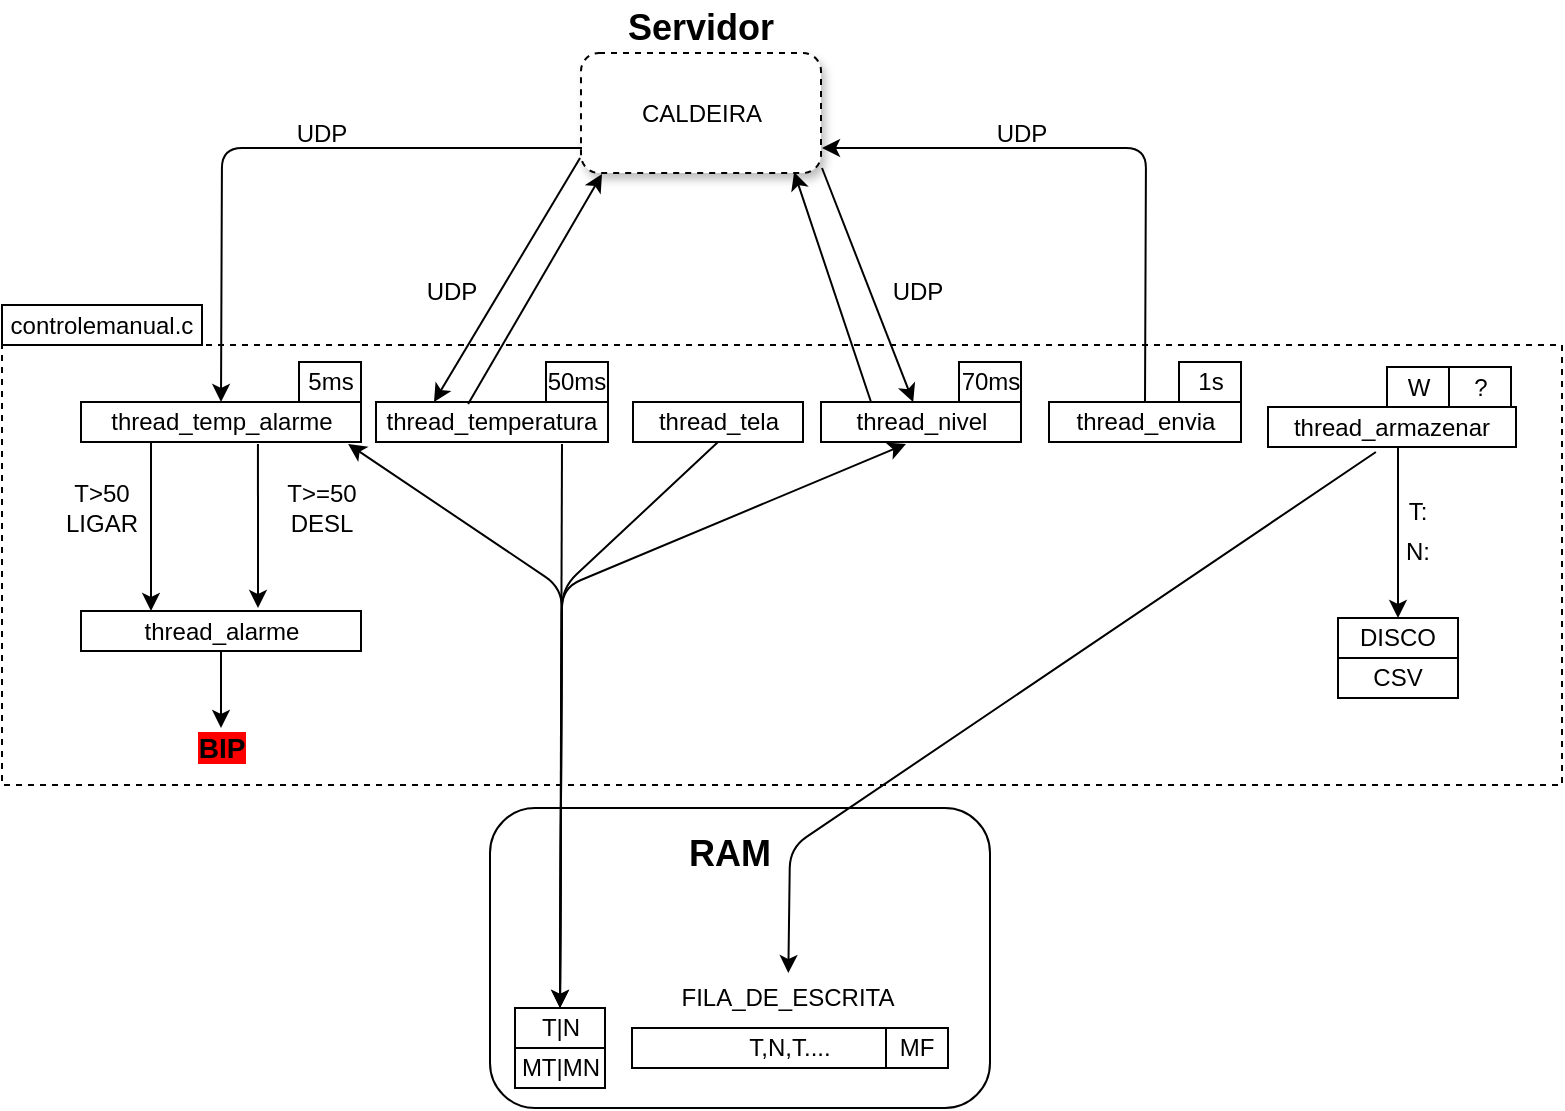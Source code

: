 <mxfile version="10.8.0" type="device"><diagram id="hSgA_fHzvFgvI7wsboai" name="Page-1"><mxGraphModel dx="1080" dy="459" grid="1" gridSize="10" guides="1" tooltips="1" connect="1" arrows="1" fold="1" page="1" pageScale="1" pageWidth="850" pageHeight="1100" math="0" shadow="0"><root><mxCell id="0"/><mxCell id="1" parent="0"/><mxCell id="-gPA7LrC901K9DtJDgpr-1" value="CALDEIRA" style="rounded=1;whiteSpace=wrap;html=1;shadow=1;dashed=1;" parent="1" vertex="1"><mxGeometry x="329.5" y="322.5" width="120" height="60" as="geometry"/></mxCell><mxCell id="-gPA7LrC901K9DtJDgpr-3" value="thread_temp_alarme&lt;br&gt;" style="rounded=0;whiteSpace=wrap;html=1;" parent="1" vertex="1"><mxGeometry x="79.5" y="497" width="140" height="20" as="geometry"/></mxCell><mxCell id="-gPA7LrC901K9DtJDgpr-6" value="thread_nivel&lt;br&gt;" style="rounded=0;whiteSpace=wrap;html=1;" parent="1" vertex="1"><mxGeometry x="449.5" y="497" width="100" height="20" as="geometry"/></mxCell><mxCell id="-gPA7LrC901K9DtJDgpr-8" value="thread_alarme&lt;br&gt;" style="rounded=0;whiteSpace=wrap;html=1;" parent="1" vertex="1"><mxGeometry x="79.5" y="601.5" width="140" height="20" as="geometry"/></mxCell><mxCell id="-gPA7LrC901K9DtJDgpr-11" value="" style="endArrow=classic;html=1;entryX=0.5;entryY=0;entryDx=0;entryDy=0;" parent="1" target="-gPA7LrC901K9DtJDgpr-3" edge="1"><mxGeometry width="50" height="50" relative="1" as="geometry"><mxPoint x="330" y="370" as="sourcePoint"/><mxPoint x="229.5" y="362.5" as="targetPoint"/><Array as="points"><mxPoint x="230" y="370"/><mxPoint x="150" y="370"/></Array></mxGeometry></mxCell><mxCell id="-gPA7LrC901K9DtJDgpr-13" value="" style="endArrow=classic;html=1;" parent="1" target="-gPA7LrC901K9DtJDgpr-6" edge="1"><mxGeometry width="50" height="50" relative="1" as="geometry"><mxPoint x="450" y="380" as="sourcePoint"/><mxPoint x="519.5" y="372.5" as="targetPoint"/></mxGeometry></mxCell><mxCell id="-gPA7LrC901K9DtJDgpr-16" value="" style="rounded=1;whiteSpace=wrap;html=1;fillColor=none;" parent="1" vertex="1"><mxGeometry x="284" y="700" width="250" height="150" as="geometry"/></mxCell><mxCell id="-gPA7LrC901K9DtJDgpr-18" value="T|N&lt;br&gt;" style="rounded=0;whiteSpace=wrap;html=1;" parent="1" vertex="1"><mxGeometry x="296.5" y="800" width="45" height="20" as="geometry"/></mxCell><mxCell id="-gPA7LrC901K9DtJDgpr-21" value="MT|MN" style="rounded=0;whiteSpace=wrap;html=1;" parent="1" vertex="1"><mxGeometry x="296.5" y="820" width="45" height="20" as="geometry"/></mxCell><mxCell id="-gPA7LrC901K9DtJDgpr-24" value="&lt;div style=&quot;text-align: center&quot;&gt;&lt;span&gt;T,N,T....&lt;/span&gt;&lt;/div&gt;&lt;div style=&quot;text-align: left&quot;&gt;&lt;/div&gt;" style="rounded=0;whiteSpace=wrap;html=1;" parent="1" vertex="1"><mxGeometry x="355" y="810" width="158" height="20" as="geometry"/></mxCell><mxCell id="-gPA7LrC901K9DtJDgpr-26" value="FILA_DE_ESCRITA" style="text;html=1;strokeColor=none;fillColor=#FFFFFF;align=center;verticalAlign=middle;whiteSpace=wrap;rounded=0;direction=south;" parent="1" vertex="1"><mxGeometry x="373" y="782.5" width="120" height="25" as="geometry"/></mxCell><mxCell id="-gPA7LrC901K9DtJDgpr-27" value="&lt;b&gt;&lt;font style=&quot;font-size: 18px&quot;&gt;RAM&lt;/font&gt;&lt;/b&gt;" style="text;html=1;strokeColor=none;fillColor=#FFFFFF;align=center;verticalAlign=middle;whiteSpace=wrap;rounded=0;" parent="1" vertex="1"><mxGeometry x="384" y="715" width="40" height="15" as="geometry"/></mxCell><mxCell id="-gPA7LrC901K9DtJDgpr-39" value="" style="endArrow=classic;html=1;" parent="1" target="-gPA7LrC901K9DtJDgpr-41" edge="1"><mxGeometry width="50" height="50" relative="1" as="geometry"><mxPoint x="738" y="520" as="sourcePoint"/><mxPoint x="735" y="639.5" as="targetPoint"/></mxGeometry></mxCell><mxCell id="-gPA7LrC901K9DtJDgpr-41" value="DISCO&lt;br&gt;" style="rounded=0;whiteSpace=wrap;html=1;fillColor=#FFFFFF;" parent="1" vertex="1"><mxGeometry x="708" y="605" width="60" height="20" as="geometry"/></mxCell><mxCell id="-gPA7LrC901K9DtJDgpr-42" value="CSV&lt;br&gt;" style="rounded=0;whiteSpace=wrap;html=1;fillColor=#FFFFFF;" parent="1" vertex="1"><mxGeometry x="708" y="625" width="60" height="20" as="geometry"/></mxCell><mxCell id="-gPA7LrC901K9DtJDgpr-47" value="T:" style="text;html=1;strokeColor=none;fillColor=none;align=center;verticalAlign=middle;whiteSpace=wrap;rounded=0;" parent="1" vertex="1"><mxGeometry x="738" y="541.5" width="20" height="20" as="geometry"/></mxCell><mxCell id="-gPA7LrC901K9DtJDgpr-48" value="N:" style="text;html=1;strokeColor=none;fillColor=none;align=center;verticalAlign=middle;whiteSpace=wrap;rounded=0;" parent="1" vertex="1"><mxGeometry x="738" y="561.5" width="20" height="20" as="geometry"/></mxCell><mxCell id="-gPA7LrC901K9DtJDgpr-50" value="UDP" style="text;html=1;strokeColor=none;fillColor=none;align=center;verticalAlign=middle;whiteSpace=wrap;rounded=0;" parent="1" vertex="1"><mxGeometry x="180" y="352.5" width="40" height="20" as="geometry"/></mxCell><mxCell id="-gPA7LrC901K9DtJDgpr-51" value="UDP" style="text;html=1;strokeColor=none;fillColor=none;align=center;verticalAlign=middle;whiteSpace=wrap;rounded=0;" parent="1" vertex="1"><mxGeometry x="244.5" y="432" width="40" height="20" as="geometry"/></mxCell><mxCell id="-gPA7LrC901K9DtJDgpr-57" value="UDP" style="text;html=1;strokeColor=none;fillColor=none;align=center;verticalAlign=middle;whiteSpace=wrap;rounded=0;" parent="1" vertex="1"><mxGeometry x="478" y="432" width="40" height="20" as="geometry"/></mxCell><mxCell id="-gPA7LrC901K9DtJDgpr-60" value="&lt;font style=&quot;font-size: 14px&quot;&gt;&lt;b style=&quot;background-color: rgb(255 , 0 , 0)&quot;&gt;BIP&lt;/b&gt;&lt;/font&gt;" style="text;html=1;strokeColor=none;fillColor=none;align=center;verticalAlign=middle;whiteSpace=wrap;rounded=0;" parent="1" vertex="1"><mxGeometry x="129.5" y="660" width="40" height="20" as="geometry"/></mxCell><mxCell id="-gPA7LrC901K9DtJDgpr-62" value="50ms" style="rounded=0;whiteSpace=wrap;html=1;fillColor=#FFFFFF;" parent="1" vertex="1"><mxGeometry x="312" y="477" width="31" height="20" as="geometry"/></mxCell><mxCell id="-gPA7LrC901K9DtJDgpr-63" value="70ms" style="rounded=0;whiteSpace=wrap;html=1;fillColor=#FFFFFF;" parent="1" vertex="1"><mxGeometry x="518.5" y="477" width="31" height="20" as="geometry"/></mxCell><mxCell id="-gPA7LrC901K9DtJDgpr-64" value="5ms" style="rounded=0;whiteSpace=wrap;html=1;fillColor=#FFFFFF;" parent="1" vertex="1"><mxGeometry x="188.5" y="477" width="31" height="20" as="geometry"/></mxCell><mxCell id="-gPA7LrC901K9DtJDgpr-68" value="W" style="rounded=0;whiteSpace=wrap;html=1;fillColor=#FFFFFF;" parent="1" vertex="1"><mxGeometry x="732.5" y="479.5" width="31" height="20" as="geometry"/></mxCell><mxCell id="-gPA7LrC901K9DtJDgpr-69" value="?" style="rounded=0;whiteSpace=wrap;html=1;fillColor=#FFFFFF;" parent="1" vertex="1"><mxGeometry x="763.5" y="479.5" width="31" height="20" as="geometry"/></mxCell><mxCell id="-gPA7LrC901K9DtJDgpr-71" value="MF" style="rounded=0;whiteSpace=wrap;html=1;fillColor=#FFFFFF;" parent="1" vertex="1"><mxGeometry x="482" y="810" width="31" height="20" as="geometry"/></mxCell><mxCell id="-gPA7LrC901K9DtJDgpr-73" value="T&amp;gt;50&lt;br&gt;LIGAR&lt;br&gt;" style="text;html=1;strokeColor=none;fillColor=none;align=center;verticalAlign=middle;whiteSpace=wrap;rounded=0;" parent="1" vertex="1"><mxGeometry x="70" y="537" width="40" height="25" as="geometry"/></mxCell><mxCell id="-gPA7LrC901K9DtJDgpr-74" value="T&amp;gt;=50&lt;br&gt;DESL&lt;br&gt;" style="text;html=1;strokeColor=none;fillColor=none;align=center;verticalAlign=middle;whiteSpace=wrap;rounded=0;" parent="1" vertex="1"><mxGeometry x="180" y="537" width="40" height="25" as="geometry"/></mxCell><mxCell id="-gPA7LrC901K9DtJDgpr-75" value="1s" style="rounded=0;whiteSpace=wrap;html=1;fillColor=#FFFFFF;" parent="1" vertex="1"><mxGeometry x="628.5" y="477" width="31" height="20" as="geometry"/></mxCell><mxCell id="aNRg5QA5qR7dUXn9E-uv-6" value="thread_temperatura&lt;br&gt;" style="rounded=0;whiteSpace=wrap;html=1;" vertex="1" parent="1"><mxGeometry x="227" y="497" width="116" height="20" as="geometry"/></mxCell><mxCell id="aNRg5QA5qR7dUXn9E-uv-9" value="thread_envia&lt;br&gt;" style="rounded=0;whiteSpace=wrap;html=1;" vertex="1" parent="1"><mxGeometry x="563.5" y="497" width="96" height="20" as="geometry"/></mxCell><mxCell id="aNRg5QA5qR7dUXn9E-uv-10" value="thread_tela&lt;br&gt;" style="rounded=0;whiteSpace=wrap;html=1;" vertex="1" parent="1"><mxGeometry x="355.5" y="497" width="85" height="20" as="geometry"/></mxCell><mxCell id="aNRg5QA5qR7dUXn9E-uv-13" value="thread_armazenar&lt;br&gt;" style="rounded=0;whiteSpace=wrap;html=1;" vertex="1" parent="1"><mxGeometry x="673" y="499.5" width="124" height="20" as="geometry"/></mxCell><mxCell id="aNRg5QA5qR7dUXn9E-uv-17" value="&lt;b&gt;&lt;font style=&quot;font-size: 18px&quot;&gt;Servidor&lt;/font&gt;&lt;/b&gt;" style="text;html=1;strokeColor=none;fillColor=none;align=center;verticalAlign=middle;whiteSpace=wrap;rounded=0;shadow=1;dashed=1;" vertex="1" parent="1"><mxGeometry x="334" y="300" width="111" height="20" as="geometry"/></mxCell><mxCell id="aNRg5QA5qR7dUXn9E-uv-21" value="" style="endArrow=classic;html=1;exitX=0.397;exitY=0.05;exitDx=0;exitDy=0;exitPerimeter=0;" edge="1" parent="1" source="aNRg5QA5qR7dUXn9E-uv-6"><mxGeometry width="50" height="50" relative="1" as="geometry"><mxPoint x="-12" y="980" as="sourcePoint"/><mxPoint x="340" y="383" as="targetPoint"/><Array as="points"/></mxGeometry></mxCell><mxCell id="aNRg5QA5qR7dUXn9E-uv-22" value="" style="endArrow=classic;html=1;entryX=0.25;entryY=0;entryDx=0;entryDy=0;exitX=-0.004;exitY=0.875;exitDx=0;exitDy=0;exitPerimeter=0;" edge="1" parent="1" source="-gPA7LrC901K9DtJDgpr-1" target="aNRg5QA5qR7dUXn9E-uv-6"><mxGeometry width="50" height="50" relative="1" as="geometry"><mxPoint x="318" y="368" as="sourcePoint"/><mxPoint x="258" y="400" as="targetPoint"/></mxGeometry></mxCell><mxCell id="aNRg5QA5qR7dUXn9E-uv-23" value="" style="endArrow=classic;html=1;entryX=0.888;entryY=0.992;entryDx=0;entryDy=0;entryPerimeter=0;exitX=0.25;exitY=0;exitDx=0;exitDy=0;" edge="1" parent="1" source="-gPA7LrC901K9DtJDgpr-6" target="-gPA7LrC901K9DtJDgpr-1"><mxGeometry width="50" height="50" relative="1" as="geometry"><mxPoint x="500" y="410" as="sourcePoint"/><mxPoint x="550" y="360" as="targetPoint"/></mxGeometry></mxCell><mxCell id="aNRg5QA5qR7dUXn9E-uv-25" value="" style="endArrow=classic;html=1;entryX=0.5;entryY=0;entryDx=0;entryDy=0;exitX=0.5;exitY=0;exitDx=0;exitDy=0;" edge="1" parent="1" source="aNRg5QA5qR7dUXn9E-uv-9"><mxGeometry width="50" height="50" relative="1" as="geometry"><mxPoint x="690" y="310" as="sourcePoint"/><mxPoint x="450" y="370" as="targetPoint"/><Array as="points"><mxPoint x="612" y="370"/></Array></mxGeometry></mxCell><mxCell id="aNRg5QA5qR7dUXn9E-uv-26" value="UDP" style="text;html=1;strokeColor=none;fillColor=none;align=center;verticalAlign=middle;whiteSpace=wrap;rounded=0;" vertex="1" parent="1"><mxGeometry x="529.5" y="352.5" width="40" height="20" as="geometry"/></mxCell><mxCell id="aNRg5QA5qR7dUXn9E-uv-27" value="" style="endArrow=classic;html=1;exitX=0.25;exitY=1;exitDx=0;exitDy=0;entryX=0.25;entryY=0;entryDx=0;entryDy=0;" edge="1" parent="1" source="-gPA7LrC901K9DtJDgpr-3" target="-gPA7LrC901K9DtJDgpr-8"><mxGeometry width="50" height="50" relative="1" as="geometry"><mxPoint x="280" y="610" as="sourcePoint"/><mxPoint x="330" y="560" as="targetPoint"/></mxGeometry></mxCell><mxCell id="aNRg5QA5qR7dUXn9E-uv-29" value="" style="endArrow=classic;html=1;entryX=0.632;entryY=1.05;entryDx=0;entryDy=0;entryPerimeter=0;exitX=0.632;exitY=1.05;exitDx=0;exitDy=0;exitPerimeter=0;" edge="1" parent="1" source="-gPA7LrC901K9DtJDgpr-3"><mxGeometry width="50" height="50" relative="1" as="geometry"><mxPoint x="320" y="580" as="sourcePoint"/><mxPoint x="168" y="600" as="targetPoint"/></mxGeometry></mxCell><mxCell id="aNRg5QA5qR7dUXn9E-uv-30" value="" style="endArrow=classic;html=1;exitX=0.5;exitY=1;exitDx=0;exitDy=0;entryX=0.5;entryY=0;entryDx=0;entryDy=0;" edge="1" parent="1" source="-gPA7LrC901K9DtJDgpr-8" target="-gPA7LrC901K9DtJDgpr-60"><mxGeometry width="50" height="50" relative="1" as="geometry"><mxPoint x="290" y="650" as="sourcePoint"/><mxPoint x="340" y="600" as="targetPoint"/></mxGeometry></mxCell><mxCell id="aNRg5QA5qR7dUXn9E-uv-32" value="" style="rounded=0;whiteSpace=wrap;html=1;shadow=0;dashed=1;fillColor=none;" vertex="1" parent="1"><mxGeometry x="40" y="468.5" width="780" height="220" as="geometry"/></mxCell><mxCell id="aNRg5QA5qR7dUXn9E-uv-33" value="controlemanual.c" style="text;html=1;strokeColor=#000000;fillColor=none;align=center;verticalAlign=middle;whiteSpace=wrap;rounded=0;shadow=0;" vertex="1" parent="1"><mxGeometry x="40" y="448.5" width="100" height="20" as="geometry"/></mxCell><mxCell id="aNRg5QA5qR7dUXn9E-uv-34" value="" style="endArrow=classic;html=1;exitX=0.5;exitY=0;exitDx=0;exitDy=0;entryX=0.954;entryY=1.05;entryDx=0;entryDy=0;entryPerimeter=0;" edge="1" parent="1" source="-gPA7LrC901K9DtJDgpr-18" target="-gPA7LrC901K9DtJDgpr-3"><mxGeometry width="50" height="50" relative="1" as="geometry"><mxPoint x="300" y="640" as="sourcePoint"/><mxPoint x="320" y="590" as="targetPoint"/><Array as="points"><mxPoint x="320" y="590"/></Array></mxGeometry></mxCell><mxCell id="aNRg5QA5qR7dUXn9E-uv-35" value="" style="endArrow=classic;html=1;entryX=0.5;entryY=0;entryDx=0;entryDy=0;" edge="1" parent="1" target="-gPA7LrC901K9DtJDgpr-18"><mxGeometry width="50" height="50" relative="1" as="geometry"><mxPoint x="320" y="518" as="sourcePoint"/><mxPoint x="540" y="580" as="targetPoint"/></mxGeometry></mxCell><mxCell id="aNRg5QA5qR7dUXn9E-uv-36" value="" style="endArrow=classic;html=1;exitX=0.5;exitY=1;exitDx=0;exitDy=0;entryX=0.5;entryY=0;entryDx=0;entryDy=0;" edge="1" parent="1" source="aNRg5QA5qR7dUXn9E-uv-10" target="-gPA7LrC901K9DtJDgpr-18"><mxGeometry width="50" height="50" relative="1" as="geometry"><mxPoint x="320" y="580" as="sourcePoint"/><mxPoint x="450" y="580" as="targetPoint"/><Array as="points"><mxPoint x="320" y="590"/></Array></mxGeometry></mxCell><mxCell id="aNRg5QA5qR7dUXn9E-uv-37" value="" style="endArrow=classic;html=1;exitX=0.5;exitY=0;exitDx=0;exitDy=0;entryX=0.425;entryY=1.05;entryDx=0;entryDy=0;entryPerimeter=0;" edge="1" parent="1" source="-gPA7LrC901K9DtJDgpr-18" target="-gPA7LrC901K9DtJDgpr-6"><mxGeometry width="50" height="50" relative="1" as="geometry"><mxPoint x="450" y="640" as="sourcePoint"/><mxPoint x="500" y="590" as="targetPoint"/><Array as="points"><mxPoint x="320" y="590"/></Array></mxGeometry></mxCell><mxCell id="aNRg5QA5qR7dUXn9E-uv-38" value="" style="endArrow=classic;html=1;exitX=0.435;exitY=1.125;exitDx=0;exitDy=0;exitPerimeter=0;" edge="1" parent="1" source="aNRg5QA5qR7dUXn9E-uv-13" target="-gPA7LrC901K9DtJDgpr-26"><mxGeometry width="50" height="50" relative="1" as="geometry"><mxPoint x="560" y="700" as="sourcePoint"/><mxPoint x="610" y="650" as="targetPoint"/><Array as="points"><mxPoint x="434" y="720"/></Array></mxGeometry></mxCell></root></mxGraphModel></diagram></mxfile>